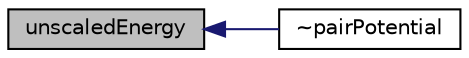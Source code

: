 digraph "unscaledEnergy"
{
  bgcolor="transparent";
  edge [fontname="Helvetica",fontsize="10",labelfontname="Helvetica",labelfontsize="10"];
  node [fontname="Helvetica",fontsize="10",shape=record];
  rankdir="LR";
  Node802 [label="unscaledEnergy",height=0.2,width=0.4,color="black", fillcolor="grey75", style="filled", fontcolor="black"];
  Node802 -> Node803 [dir="back",color="midnightblue",fontsize="10",style="solid",fontname="Helvetica"];
  Node803 [label="~pairPotential",height=0.2,width=0.4,color="black",URL="$a25573.html#a555835bd36d48e462ecc22de382fdc16",tooltip="Destructor. "];
}
